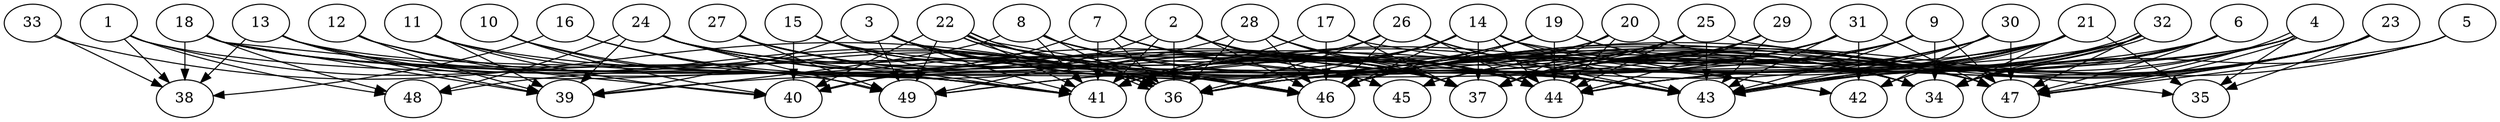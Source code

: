 // DAG (tier=3-complex, mode=data, n=49, ccr=0.502, fat=0.860, density=0.684, regular=0.342, jump=0.212, mindata=4194304, maxdata=33554432)
// DAG automatically generated by daggen at Sun Aug 24 16:33:35 2025
// /home/ermia/Project/Environments/daggen/bin/daggen --dot --ccr 0.502 --fat 0.860 --regular 0.342 --density 0.684 --jump 0.212 --mindata 4194304 --maxdata 33554432 -n 49 
digraph G {
  1 [size="18439851249924589568", alpha="0.10", expect_size="9219925624962294784"]
  1 -> 38 [size ="7883018416947200"]
  1 -> 46 [size ="7883018416947200"]
  1 -> 48 [size ="7883018416947200"]
  1 -> 49 [size ="7883018416947200"]
  2 [size="2946978970346742349824", alpha="0.03", expect_size="1473489485173371174912"]
  2 -> 36 [size ="1644402057412608"]
  2 -> 37 [size ="1644402057412608"]
  2 -> 41 [size ="1644402057412608"]
  2 -> 44 [size ="1644402057412608"]
  2 -> 46 [size ="1644402057412608"]
  2 -> 47 [size ="1644402057412608"]
  2 -> 49 [size ="1644402057412608"]
  3 [size="94836366991916016", alpha="0.02", expect_size="47418183495958008"]
  3 -> 36 [size ="5396238593687552"]
  3 -> 37 [size ="5396238593687552"]
  3 -> 39 [size ="5396238593687552"]
  3 -> 41 [size ="5396238593687552"]
  3 -> 43 [size ="5396238593687552"]
  3 -> 46 [size ="5396238593687552"]
  3 -> 47 [size ="5396238593687552"]
  3 -> 49 [size ="5396238593687552"]
  4 [size="111939587971637680", alpha="0.04", expect_size="55969793985818840"]
  4 -> 35 [size ="3084006937591808"]
  4 -> 36 [size ="3084006937591808"]
  4 -> 37 [size ="3084006937591808"]
  4 -> 41 [size ="3084006937591808"]
  4 -> 44 [size ="3084006937591808"]
  4 -> 47 [size ="3084006937591808"]
  4 -> 47 [size ="3084006937591808"]
  5 [size="18288127080443938816", alpha="0.10", expect_size="9144063540221969408"]
  5 -> 34 [size ="7383570754568192"]
  5 -> 43 [size ="7383570754568192"]
  5 -> 47 [size ="7383570754568192"]
  6 [size="15710988690774571008", alpha="0.14", expect_size="7855494345387285504"]
  6 -> 34 [size ="5601987617882112"]
  6 -> 36 [size ="5601987617882112"]
  6 -> 37 [size ="5601987617882112"]
  6 -> 43 [size ="5601987617882112"]
  6 -> 47 [size ="5601987617882112"]
  7 [size="7975100606313612288", alpha="0.07", expect_size="3987550303156806144"]
  7 -> 34 [size ="2766746805075968"]
  7 -> 36 [size ="2766746805075968"]
  7 -> 37 [size ="2766746805075968"]
  7 -> 40 [size ="2766746805075968"]
  7 -> 41 [size ="2766746805075968"]
  7 -> 43 [size ="2766746805075968"]
  8 [size="398096064241067584", alpha="0.18", expect_size="199048032120533792"]
  8 -> 34 [size ="8445058642608128"]
  8 -> 36 [size ="8445058642608128"]
  8 -> 37 [size ="8445058642608128"]
  8 -> 39 [size ="8445058642608128"]
  8 -> 41 [size ="8445058642608128"]
  8 -> 43 [size ="8445058642608128"]
  9 [size="3931528290838173974528", alpha="0.15", expect_size="1965764145419086987264"]
  9 -> 34 [size ="1992802489597952"]
  9 -> 37 [size ="1992802489597952"]
  9 -> 39 [size ="1992802489597952"]
  9 -> 43 [size ="1992802489597952"]
  9 -> 45 [size ="1992802489597952"]
  9 -> 46 [size ="1992802489597952"]
  9 -> 47 [size ="1992802489597952"]
  10 [size="91499717346656464", alpha="0.04", expect_size="45749858673328232"]
  10 -> 40 [size ="2456930974957568"]
  10 -> 41 [size ="2456930974957568"]
  10 -> 45 [size ="2456930974957568"]
  11 [size="14785963035304411529216", alpha="0.04", expect_size="7392981517652205764608"]
  11 -> 36 [size ="4819364020748288"]
  11 -> 39 [size ="4819364020748288"]
  11 -> 40 [size ="4819364020748288"]
  11 -> 43 [size ="4819364020748288"]
  12 [size="31504291087565526663168", alpha="0.16", expect_size="15752145543782763331584"]
  12 -> 36 [size ="7980004348526592"]
  12 -> 39 [size ="7980004348526592"]
  12 -> 41 [size ="7980004348526592"]
  13 [size="203528625939805760", alpha="0.17", expect_size="101764312969902880"]
  13 -> 36 [size ="336972430180352"]
  13 -> 37 [size ="336972430180352"]
  13 -> 38 [size ="336972430180352"]
  13 -> 39 [size ="336972430180352"]
  13 -> 41 [size ="336972430180352"]
  14 [size="189264708428538784", alpha="0.09", expect_size="94632354214269392"]
  14 -> 36 [size ="8511730250416128"]
  14 -> 37 [size ="8511730250416128"]
  14 -> 41 [size ="8511730250416128"]
  14 -> 42 [size ="8511730250416128"]
  14 -> 43 [size ="8511730250416128"]
  14 -> 44 [size ="8511730250416128"]
  14 -> 46 [size ="8511730250416128"]
  14 -> 47 [size ="8511730250416128"]
  14 -> 49 [size ="8511730250416128"]
  15 [size="829041130397579083776", alpha="0.03", expect_size="414520565198789541888"]
  15 -> 36 [size ="706004341751808"]
  15 -> 37 [size ="706004341751808"]
  15 -> 40 [size ="706004341751808"]
  15 -> 41 [size ="706004341751808"]
  15 -> 43 [size ="706004341751808"]
  16 [size="44064271542323752", alpha="0.14", expect_size="22032135771161876"]
  16 -> 37 [size ="1298167286988800"]
  16 -> 38 [size ="1298167286988800"]
  16 -> 46 [size ="1298167286988800"]
  17 [size="7862450817631581184", alpha="0.04", expect_size="3931225408815790592"]
  17 -> 37 [size ="5169320095121408"]
  17 -> 41 [size ="5169320095121408"]
  17 -> 43 [size ="5169320095121408"]
  17 -> 46 [size ="5169320095121408"]
  18 [size="200947720145480000", alpha="0.12", expect_size="100473860072740000"]
  18 -> 38 [size ="7957769093120000"]
  18 -> 39 [size ="7957769093120000"]
  18 -> 40 [size ="7957769093120000"]
  18 -> 41 [size ="7957769093120000"]
  18 -> 44 [size ="7957769093120000"]
  18 -> 46 [size ="7957769093120000"]
  18 -> 48 [size ="7957769093120000"]
  19 [size="17156519824294015926272", alpha="0.13", expect_size="8578259912147007963136"]
  19 -> 34 [size ="5321606826033152"]
  19 -> 41 [size ="5321606826033152"]
  19 -> 44 [size ="5321606826033152"]
  19 -> 46 [size ="5321606826033152"]
  19 -> 47 [size ="5321606826033152"]
  19 -> 49 [size ="5321606826033152"]
  20 [size="205181971621779712", alpha="0.01", expect_size="102590985810889856"]
  20 -> 34 [size ="8673351119667200"]
  20 -> 37 [size ="8673351119667200"]
  20 -> 41 [size ="8673351119667200"]
  20 -> 44 [size ="8673351119667200"]
  20 -> 46 [size ="8673351119667200"]
  21 [size="98867864074436608", alpha="0.07", expect_size="49433932037218304"]
  21 -> 34 [size ="1849378557919232"]
  21 -> 35 [size ="1849378557919232"]
  21 -> 36 [size ="1849378557919232"]
  21 -> 37 [size ="1849378557919232"]
  21 -> 41 [size ="1849378557919232"]
  21 -> 42 [size ="1849378557919232"]
  21 -> 43 [size ="1849378557919232"]
  21 -> 44 [size ="1849378557919232"]
  21 -> 46 [size ="1849378557919232"]
  22 [size="435037902487634496", alpha="0.05", expect_size="217518951243817248"]
  22 -> 34 [size ="300783136407552"]
  22 -> 36 [size ="300783136407552"]
  22 -> 36 [size ="300783136407552"]
  22 -> 40 [size ="300783136407552"]
  22 -> 41 [size ="300783136407552"]
  22 -> 43 [size ="300783136407552"]
  22 -> 44 [size ="300783136407552"]
  22 -> 46 [size ="300783136407552"]
  22 -> 46 [size ="300783136407552"]
  22 -> 49 [size ="300783136407552"]
  23 [size="7855620538550857", alpha="0.06", expect_size="3927810269275428"]
  23 -> 35 [size ="187360197214208"]
  23 -> 37 [size ="187360197214208"]
  23 -> 43 [size ="187360197214208"]
  23 -> 44 [size ="187360197214208"]
  23 -> 45 [size ="187360197214208"]
  23 -> 46 [size ="187360197214208"]
  23 -> 47 [size ="187360197214208"]
  24 [size="436995374918406464", alpha="0.16", expect_size="218497687459203232"]
  24 -> 36 [size ="309892661379072"]
  24 -> 37 [size ="309892661379072"]
  24 -> 39 [size ="309892661379072"]
  24 -> 41 [size ="309892661379072"]
  24 -> 45 [size ="309892661379072"]
  24 -> 47 [size ="309892661379072"]
  24 -> 48 [size ="309892661379072"]
  24 -> 49 [size ="309892661379072"]
  25 [size="10150260619844982784", alpha="0.15", expect_size="5075130309922491392"]
  25 -> 35 [size ="6449048827461632"]
  25 -> 36 [size ="6449048827461632"]
  25 -> 37 [size ="6449048827461632"]
  25 -> 41 [size ="6449048827461632"]
  25 -> 43 [size ="6449048827461632"]
  25 -> 44 [size ="6449048827461632"]
  25 -> 46 [size ="6449048827461632"]
  26 [size="16991528308598777053184", alpha="0.09", expect_size="8495764154299388526592"]
  26 -> 36 [size ="5287433876799488"]
  26 -> 40 [size ="5287433876799488"]
  26 -> 42 [size ="5287433876799488"]
  26 -> 43 [size ="5287433876799488"]
  26 -> 44 [size ="5287433876799488"]
  26 -> 46 [size ="5287433876799488"]
  27 [size="181357743910116832", alpha="0.19", expect_size="90678871955058416"]
  27 -> 37 [size ="8837036551176192"]
  27 -> 41 [size ="8837036551176192"]
  27 -> 44 [size ="8837036551176192"]
  27 -> 49 [size ="8837036551176192"]
  28 [size="124593615285211024", alpha="0.18", expect_size="62296807642605512"]
  28 -> 36 [size ="2878144230981632"]
  28 -> 37 [size ="2878144230981632"]
  28 -> 43 [size ="2878144230981632"]
  28 -> 44 [size ="2878144230981632"]
  28 -> 46 [size ="2878144230981632"]
  28 -> 48 [size ="2878144230981632"]
  29 [size="5061345250445793165312", alpha="0.10", expect_size="2530672625222896582656"]
  29 -> 36 [size ="2358308568563712"]
  29 -> 37 [size ="2358308568563712"]
  29 -> 43 [size ="2358308568563712"]
  29 -> 44 [size ="2358308568563712"]
  30 [size="15453082069776318", alpha="0.07", expect_size="7726541034888159"]
  30 -> 36 [size ="1661594299793408"]
  30 -> 37 [size ="1661594299793408"]
  30 -> 41 [size ="1661594299793408"]
  30 -> 42 [size ="1661594299793408"]
  30 -> 43 [size ="1661594299793408"]
  30 -> 47 [size ="1661594299793408"]
  31 [size="3125071687971030528", alpha="0.14", expect_size="1562535843985515264"]
  31 -> 36 [size ="4108953470369792"]
  31 -> 37 [size ="4108953470369792"]
  31 -> 41 [size ="4108953470369792"]
  31 -> 42 [size ="4108953470369792"]
  31 -> 43 [size ="4108953470369792"]
  31 -> 46 [size ="4108953470369792"]
  31 -> 47 [size ="4108953470369792"]
  32 [size="152914955414202528", alpha="0.07", expect_size="76457477707101264"]
  32 -> 34 [size ="3310964191526912"]
  32 -> 36 [size ="3310964191526912"]
  32 -> 37 [size ="3310964191526912"]
  32 -> 43 [size ="3310964191526912"]
  32 -> 43 [size ="3310964191526912"]
  32 -> 44 [size ="3310964191526912"]
  32 -> 46 [size ="3310964191526912"]
  32 -> 47 [size ="3310964191526912"]
  33 [size="392809866075719073792", alpha="0.17", expect_size="196404933037859536896"]
  33 -> 36 [size ="429086560223232"]
  33 -> 38 [size ="429086560223232"]
  34 [size="11111486322120800256", alpha="0.16", expect_size="5555743161060400128"]
  35 [size="17034201849915445870592", alpha="0.05", expect_size="8517100924957722935296"]
  36 [size="16949749126830384", alpha="0.10", expect_size="8474874563415192"]
  37 [size="131799390694171520", alpha="0.01", expect_size="65899695347085760"]
  38 [size="89554537788387056", alpha="0.20", expect_size="44777268894193528"]
  39 [size="105097050418808560", alpha="0.09", expect_size="52548525209404280"]
  40 [size="20156621426022722568192", alpha="0.18", expect_size="10078310713011361284096"]
  41 [size="259897436452181344", alpha="0.09", expect_size="129948718226090672"]
  42 [size="1284854589629995264", alpha="0.04", expect_size="642427294814997632"]
  43 [size="6191360049388592300032", alpha="0.11", expect_size="3095680024694296150016"]
  44 [size="19216029955337415032832", alpha="0.09", expect_size="9608014977668707516416"]
  45 [size="5020687166771247104", alpha="0.05", expect_size="2510343583385623552"]
  46 [size="21493435452837421056", alpha="0.16", expect_size="10746717726418710528"]
  47 [size="627225620857291392", alpha="0.17", expect_size="313612810428645696"]
  48 [size="250987071297901216", alpha="0.15", expect_size="125493535648950608"]
  49 [size="8216706989022951", alpha="0.10", expect_size="4108353494511475"]
}